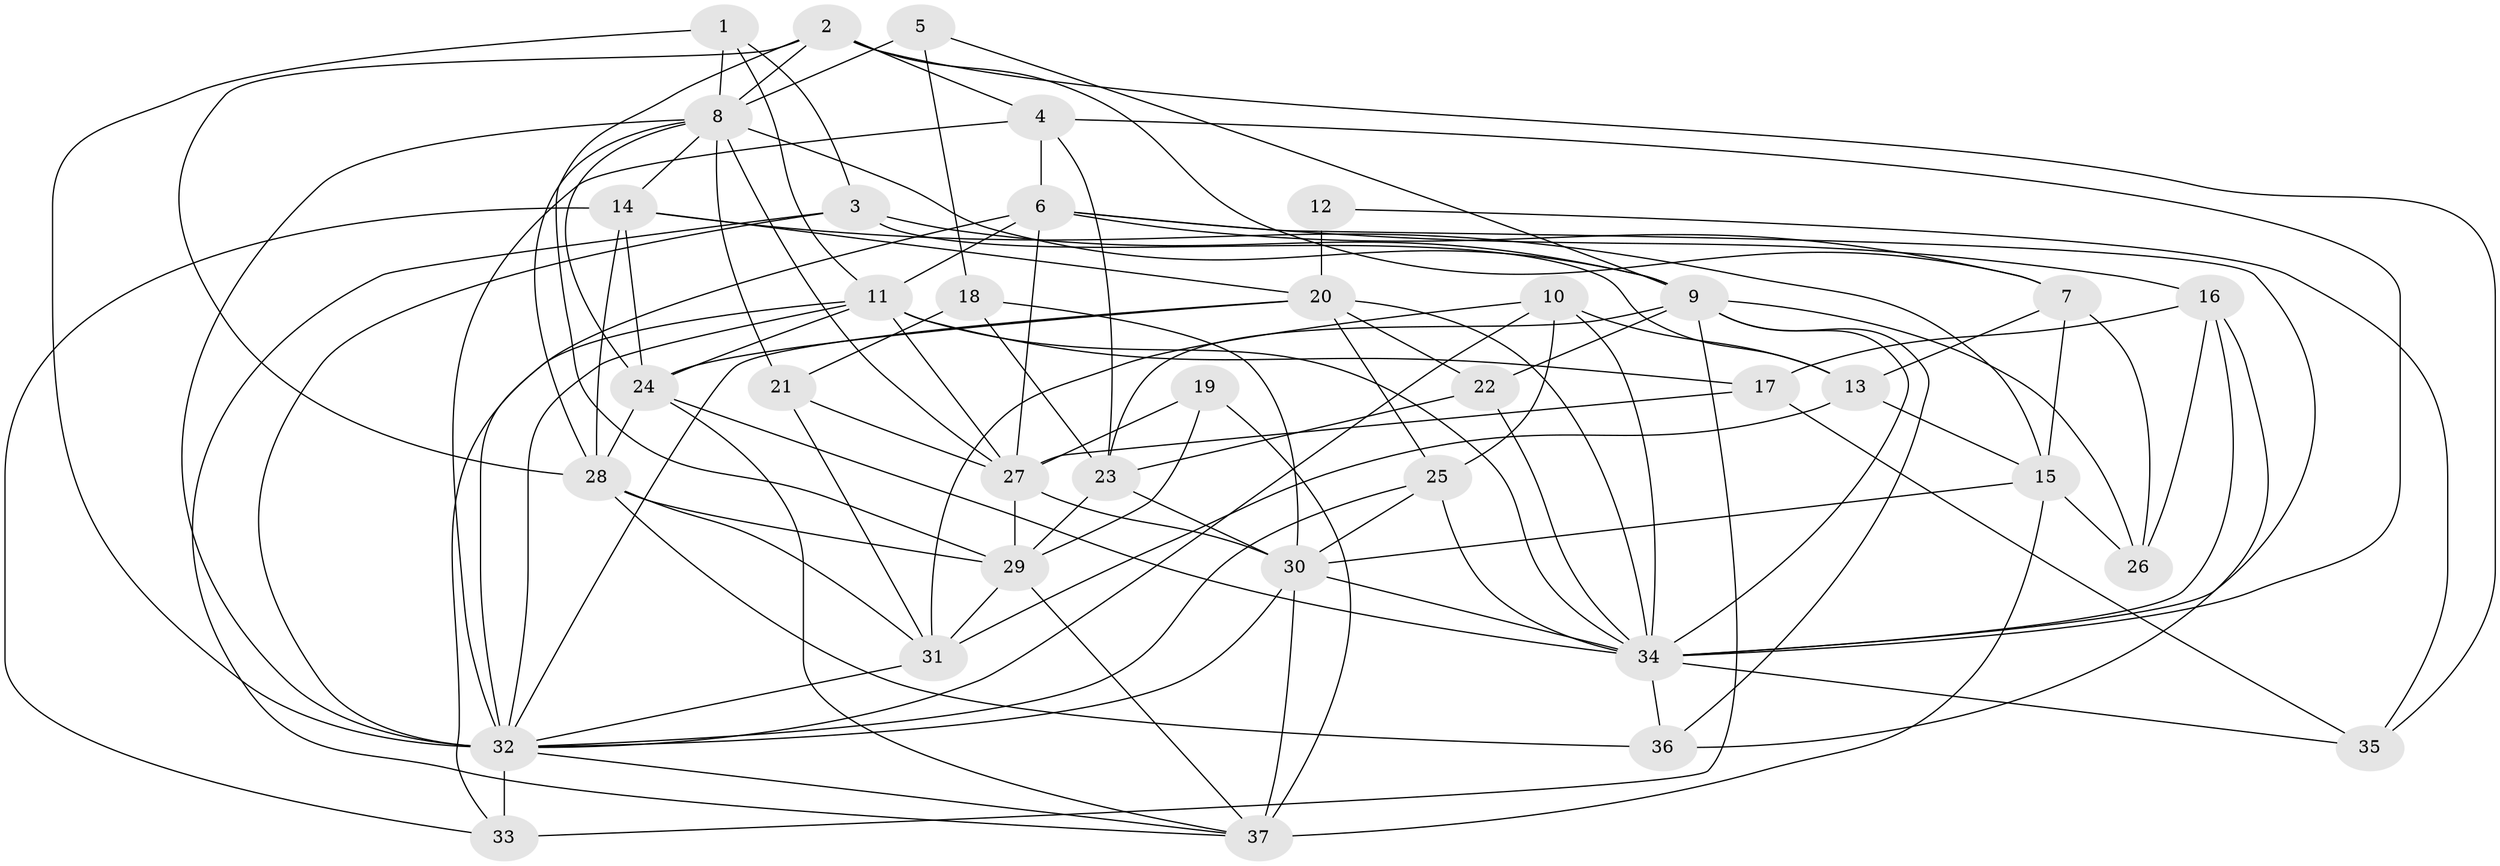 // original degree distribution, {3: 0.25274725274725274, 5: 0.18681318681318682, 4: 0.25274725274725274, 2: 0.15384615384615385, 6: 0.13186813186813187, 9: 0.02197802197802198}
// Generated by graph-tools (version 1.1) at 2025/37/03/04/25 23:37:00]
// undirected, 37 vertices, 110 edges
graph export_dot {
  node [color=gray90,style=filled];
  1;
  2;
  3;
  4;
  5;
  6;
  7;
  8;
  9;
  10;
  11;
  12;
  13;
  14;
  15;
  16;
  17;
  18;
  19;
  20;
  21;
  22;
  23;
  24;
  25;
  26;
  27;
  28;
  29;
  30;
  31;
  32;
  33;
  34;
  35;
  36;
  37;
  1 -- 3 [weight=1.0];
  1 -- 8 [weight=1.0];
  1 -- 11 [weight=1.0];
  1 -- 32 [weight=1.0];
  2 -- 4 [weight=1.0];
  2 -- 7 [weight=1.0];
  2 -- 8 [weight=1.0];
  2 -- 28 [weight=1.0];
  2 -- 29 [weight=1.0];
  2 -- 35 [weight=1.0];
  3 -- 9 [weight=1.0];
  3 -- 13 [weight=1.0];
  3 -- 32 [weight=1.0];
  3 -- 37 [weight=1.0];
  4 -- 6 [weight=1.0];
  4 -- 23 [weight=1.0];
  4 -- 32 [weight=1.0];
  4 -- 34 [weight=1.0];
  5 -- 8 [weight=2.0];
  5 -- 9 [weight=1.0];
  5 -- 18 [weight=1.0];
  6 -- 7 [weight=1.0];
  6 -- 11 [weight=1.0];
  6 -- 16 [weight=1.0];
  6 -- 27 [weight=1.0];
  6 -- 32 [weight=2.0];
  6 -- 34 [weight=1.0];
  7 -- 13 [weight=1.0];
  7 -- 15 [weight=2.0];
  7 -- 26 [weight=1.0];
  8 -- 9 [weight=2.0];
  8 -- 14 [weight=1.0];
  8 -- 21 [weight=1.0];
  8 -- 24 [weight=1.0];
  8 -- 27 [weight=1.0];
  8 -- 28 [weight=2.0];
  8 -- 32 [weight=1.0];
  9 -- 22 [weight=1.0];
  9 -- 23 [weight=1.0];
  9 -- 26 [weight=1.0];
  9 -- 33 [weight=1.0];
  9 -- 34 [weight=1.0];
  9 -- 36 [weight=1.0];
  10 -- 13 [weight=1.0];
  10 -- 25 [weight=1.0];
  10 -- 31 [weight=1.0];
  10 -- 32 [weight=1.0];
  10 -- 34 [weight=1.0];
  11 -- 17 [weight=1.0];
  11 -- 24 [weight=1.0];
  11 -- 27 [weight=1.0];
  11 -- 32 [weight=1.0];
  11 -- 33 [weight=1.0];
  11 -- 34 [weight=1.0];
  12 -- 20 [weight=2.0];
  12 -- 35 [weight=1.0];
  13 -- 15 [weight=1.0];
  13 -- 31 [weight=1.0];
  14 -- 15 [weight=1.0];
  14 -- 20 [weight=1.0];
  14 -- 24 [weight=1.0];
  14 -- 28 [weight=1.0];
  14 -- 33 [weight=1.0];
  15 -- 26 [weight=1.0];
  15 -- 30 [weight=1.0];
  15 -- 37 [weight=2.0];
  16 -- 17 [weight=1.0];
  16 -- 26 [weight=1.0];
  16 -- 34 [weight=1.0];
  16 -- 36 [weight=1.0];
  17 -- 27 [weight=1.0];
  17 -- 35 [weight=1.0];
  18 -- 21 [weight=1.0];
  18 -- 23 [weight=1.0];
  18 -- 30 [weight=1.0];
  19 -- 27 [weight=1.0];
  19 -- 29 [weight=1.0];
  19 -- 37 [weight=1.0];
  20 -- 22 [weight=1.0];
  20 -- 24 [weight=1.0];
  20 -- 25 [weight=1.0];
  20 -- 32 [weight=1.0];
  20 -- 34 [weight=1.0];
  21 -- 27 [weight=2.0];
  21 -- 31 [weight=1.0];
  22 -- 23 [weight=1.0];
  22 -- 34 [weight=1.0];
  23 -- 29 [weight=1.0];
  23 -- 30 [weight=1.0];
  24 -- 28 [weight=3.0];
  24 -- 34 [weight=1.0];
  24 -- 37 [weight=1.0];
  25 -- 30 [weight=1.0];
  25 -- 32 [weight=1.0];
  25 -- 34 [weight=1.0];
  27 -- 29 [weight=1.0];
  27 -- 30 [weight=1.0];
  28 -- 29 [weight=1.0];
  28 -- 31 [weight=1.0];
  28 -- 36 [weight=1.0];
  29 -- 31 [weight=1.0];
  29 -- 37 [weight=2.0];
  30 -- 32 [weight=1.0];
  30 -- 34 [weight=1.0];
  30 -- 37 [weight=1.0];
  31 -- 32 [weight=1.0];
  32 -- 33 [weight=2.0];
  32 -- 37 [weight=1.0];
  34 -- 35 [weight=1.0];
  34 -- 36 [weight=1.0];
}

